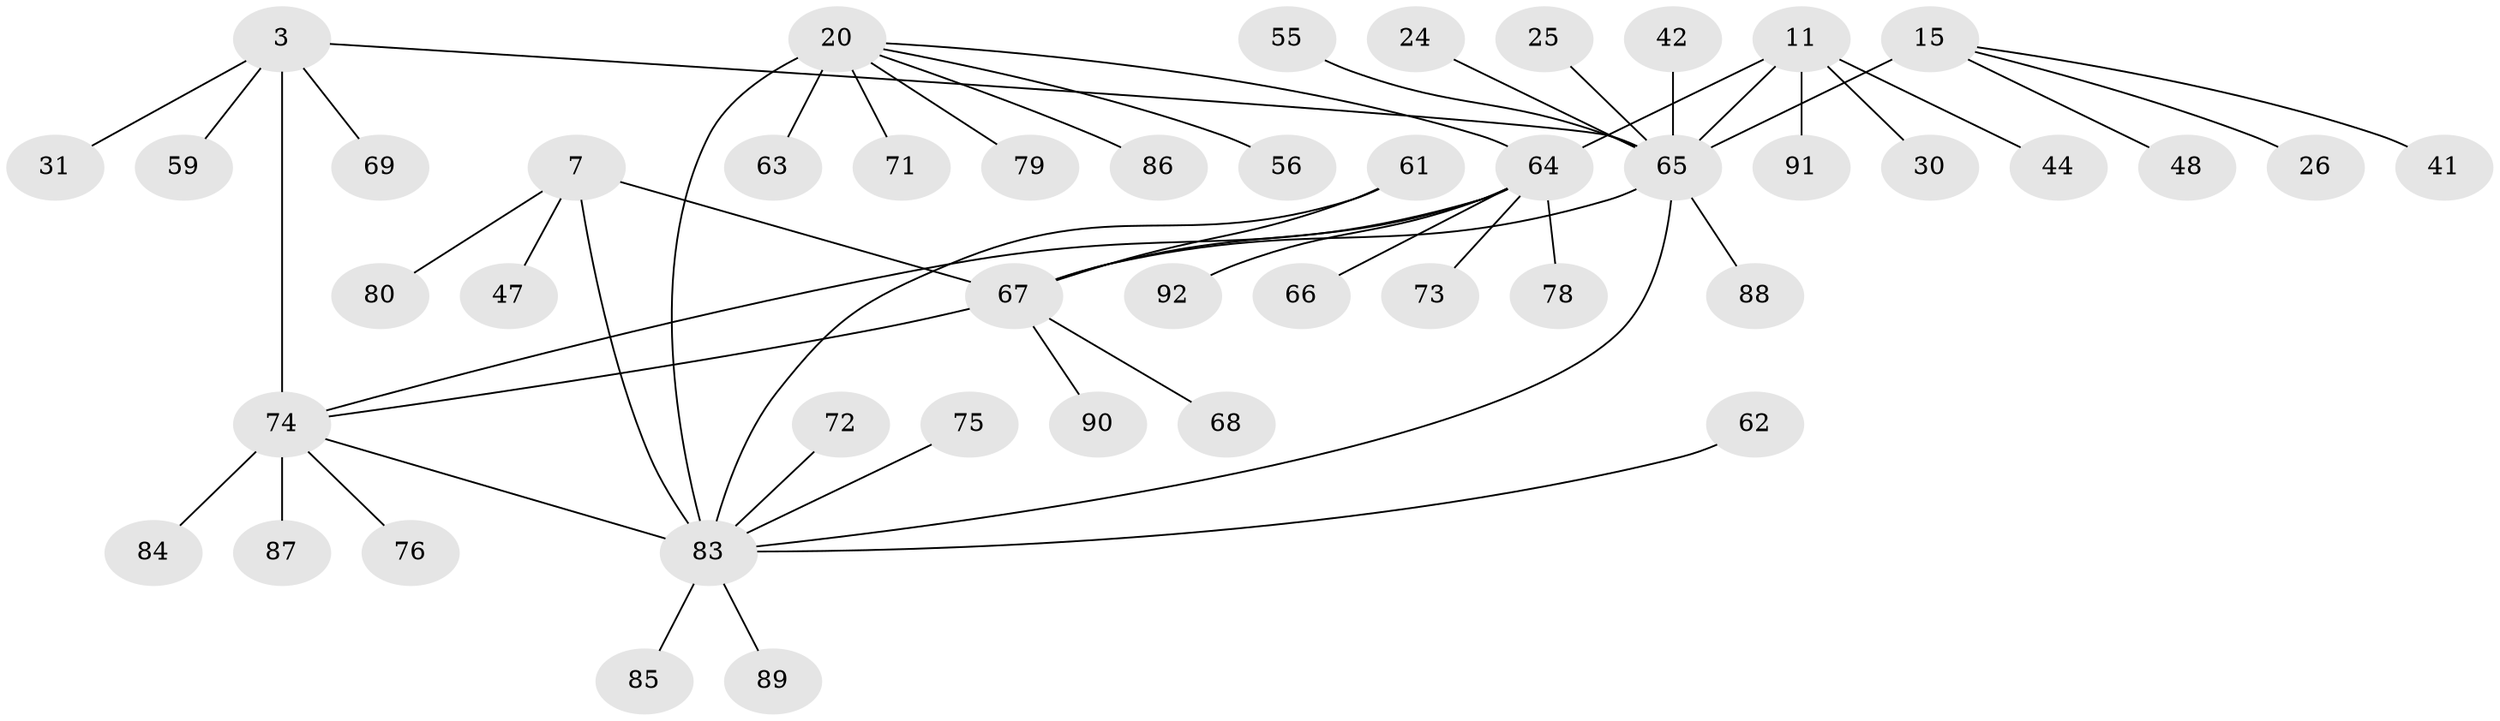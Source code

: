 // original degree distribution, {9: 0.06521739130434782, 6: 0.05434782608695652, 4: 0.043478260869565216, 7: 0.021739130434782608, 5: 0.021739130434782608, 8: 0.010869565217391304, 13: 0.010869565217391304, 1: 0.6739130434782609, 3: 0.03260869565217391, 2: 0.06521739130434782}
// Generated by graph-tools (version 1.1) at 2025/54/03/09/25 04:54:03]
// undirected, 46 vertices, 52 edges
graph export_dot {
graph [start="1"]
  node [color=gray90,style=filled];
  3 [super="+2"];
  7 [super="+6"];
  11 [super="+10"];
  15 [super="+13"];
  20 [super="+18"];
  24;
  25;
  26;
  30;
  31;
  41;
  42;
  44 [super="+40"];
  47;
  48;
  55;
  56 [super="+33+54"];
  59;
  61;
  62;
  63;
  64 [super="+12+22+34+38+60"];
  65 [super="+16"];
  66;
  67 [super="+37+35+45+49"];
  68;
  69;
  71;
  72;
  73;
  74 [super="+36+50+52+57+58"];
  75;
  76;
  78;
  79;
  80;
  83 [super="+19+28+43+46+53"];
  84;
  85;
  86;
  87 [super="+32"];
  88;
  89 [super="+81"];
  90;
  91 [super="+82"];
  92;
  3 -- 31;
  3 -- 69;
  3 -- 59;
  3 -- 74 [weight=4];
  3 -- 65;
  7 -- 47;
  7 -- 80;
  7 -- 83;
  7 -- 67 [weight=4];
  11 -- 30;
  11 -- 44;
  11 -- 91;
  11 -- 64 [weight=4];
  11 -- 65;
  15 -- 26;
  15 -- 48;
  15 -- 41;
  15 -- 65 [weight=4];
  20 -- 71;
  20 -- 86;
  20 -- 63;
  20 -- 79;
  20 -- 56;
  20 -- 83 [weight=4];
  20 -- 64;
  24 -- 65;
  25 -- 65;
  42 -- 65;
  55 -- 65;
  61 -- 83;
  61 -- 67;
  62 -- 83;
  64 -- 66;
  64 -- 73;
  64 -- 78;
  64 -- 92;
  64 -- 74;
  64 -- 67;
  65 -- 67;
  65 -- 83 [weight=2];
  65 -- 88;
  67 -- 68;
  67 -- 74;
  67 -- 90;
  72 -- 83;
  74 -- 76;
  74 -- 83;
  74 -- 84;
  74 -- 87;
  75 -- 83;
  83 -- 85;
  83 -- 89;
}

